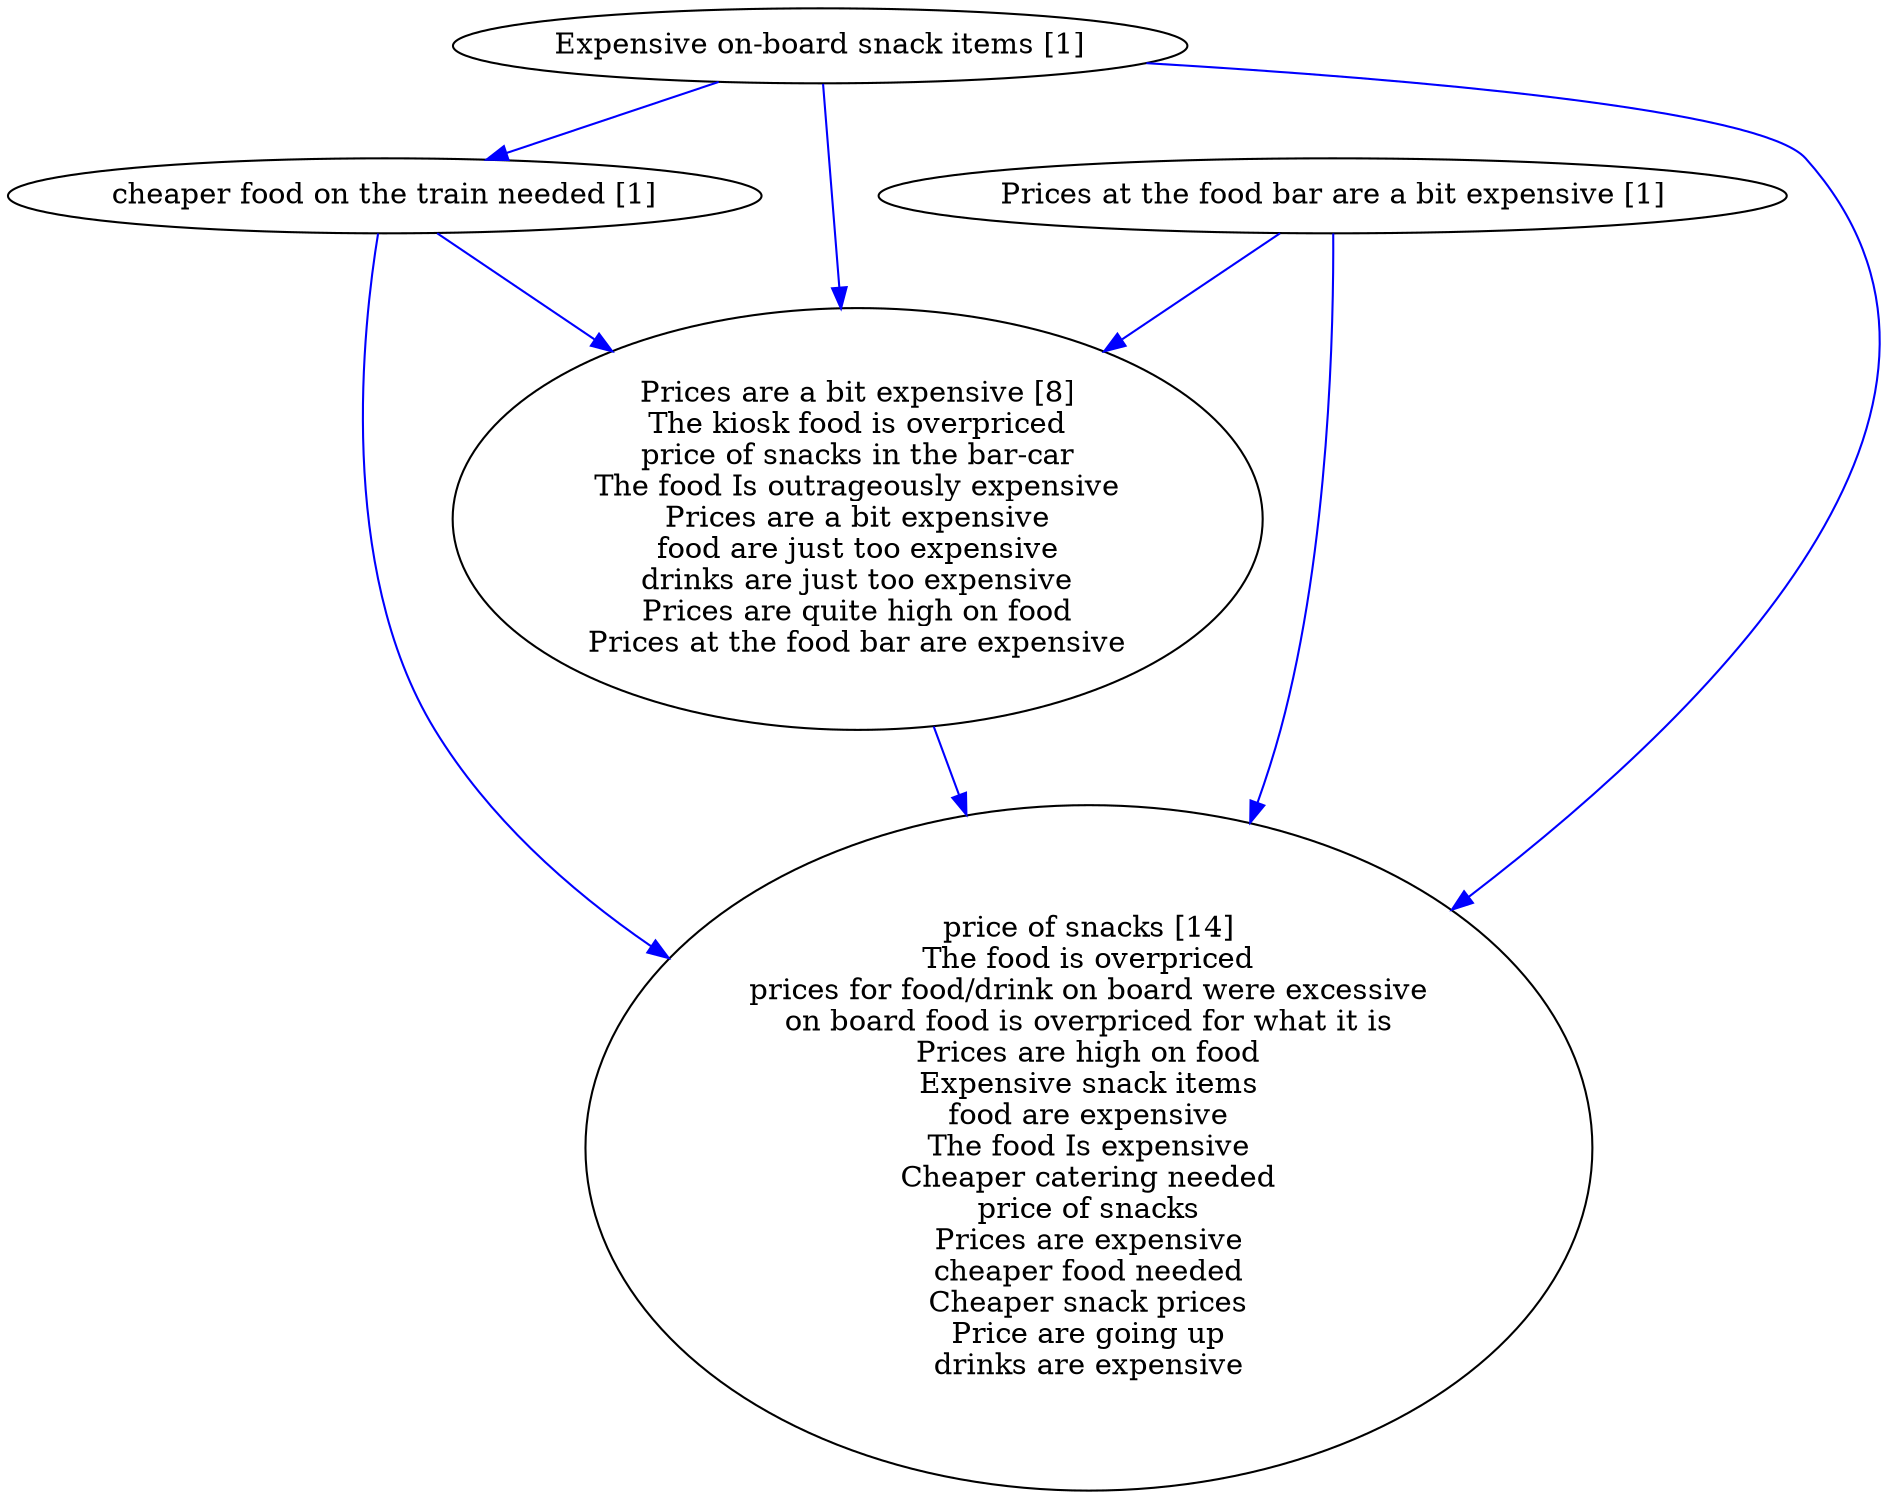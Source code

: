 digraph collapsedGraph {
"Prices are a bit expensive [8]\nThe kiosk food is overpriced\nprice of snacks in the bar-car\nThe food Is outrageously expensive\nPrices are a bit expensive\nfood are just too expensive\ndrinks are just too expensive\nPrices are quite high on food\nPrices at the food bar are expensive""price of snacks [14]\nThe food is overpriced\nprices for food/drink on board were excessive\non board food is overpriced for what it is\nPrices are high on food\nExpensive snack items\nfood are expensive\nThe food Is expensive\nCheaper catering needed\nprice of snacks\nPrices are expensive\ncheaper food needed\nCheaper snack prices\nPrice are going up\ndrinks are expensive""Expensive on-board snack items [1]""Prices at the food bar are a bit expensive [1]""cheaper food on the train needed [1]""Expensive on-board snack items [1]" -> "cheaper food on the train needed [1]" [color=blue]
"Expensive on-board snack items [1]" -> "Prices are a bit expensive [8]\nThe kiosk food is overpriced\nprice of snacks in the bar-car\nThe food Is outrageously expensive\nPrices are a bit expensive\nfood are just too expensive\ndrinks are just too expensive\nPrices are quite high on food\nPrices at the food bar are expensive" [color=blue]
"cheaper food on the train needed [1]" -> "Prices are a bit expensive [8]\nThe kiosk food is overpriced\nprice of snacks in the bar-car\nThe food Is outrageously expensive\nPrices are a bit expensive\nfood are just too expensive\ndrinks are just too expensive\nPrices are quite high on food\nPrices at the food bar are expensive" [color=blue]
"Expensive on-board snack items [1]" -> "price of snacks [14]\nThe food is overpriced\nprices for food/drink on board were excessive\non board food is overpriced for what it is\nPrices are high on food\nExpensive snack items\nfood are expensive\nThe food Is expensive\nCheaper catering needed\nprice of snacks\nPrices are expensive\ncheaper food needed\nCheaper snack prices\nPrice are going up\ndrinks are expensive" [color=blue]
"Prices are a bit expensive [8]\nThe kiosk food is overpriced\nprice of snacks in the bar-car\nThe food Is outrageously expensive\nPrices are a bit expensive\nfood are just too expensive\ndrinks are just too expensive\nPrices are quite high on food\nPrices at the food bar are expensive" -> "price of snacks [14]\nThe food is overpriced\nprices for food/drink on board were excessive\non board food is overpriced for what it is\nPrices are high on food\nExpensive snack items\nfood are expensive\nThe food Is expensive\nCheaper catering needed\nprice of snacks\nPrices are expensive\ncheaper food needed\nCheaper snack prices\nPrice are going up\ndrinks are expensive" [color=blue]
"Prices at the food bar are a bit expensive [1]" -> "price of snacks [14]\nThe food is overpriced\nprices for food/drink on board were excessive\non board food is overpriced for what it is\nPrices are high on food\nExpensive snack items\nfood are expensive\nThe food Is expensive\nCheaper catering needed\nprice of snacks\nPrices are expensive\ncheaper food needed\nCheaper snack prices\nPrice are going up\ndrinks are expensive" [color=blue]
"cheaper food on the train needed [1]" -> "price of snacks [14]\nThe food is overpriced\nprices for food/drink on board were excessive\non board food is overpriced for what it is\nPrices are high on food\nExpensive snack items\nfood are expensive\nThe food Is expensive\nCheaper catering needed\nprice of snacks\nPrices are expensive\ncheaper food needed\nCheaper snack prices\nPrice are going up\ndrinks are expensive" [color=blue]
"Prices at the food bar are a bit expensive [1]" -> "Prices are a bit expensive [8]\nThe kiosk food is overpriced\nprice of snacks in the bar-car\nThe food Is outrageously expensive\nPrices are a bit expensive\nfood are just too expensive\ndrinks are just too expensive\nPrices are quite high on food\nPrices at the food bar are expensive" [color=blue]
}